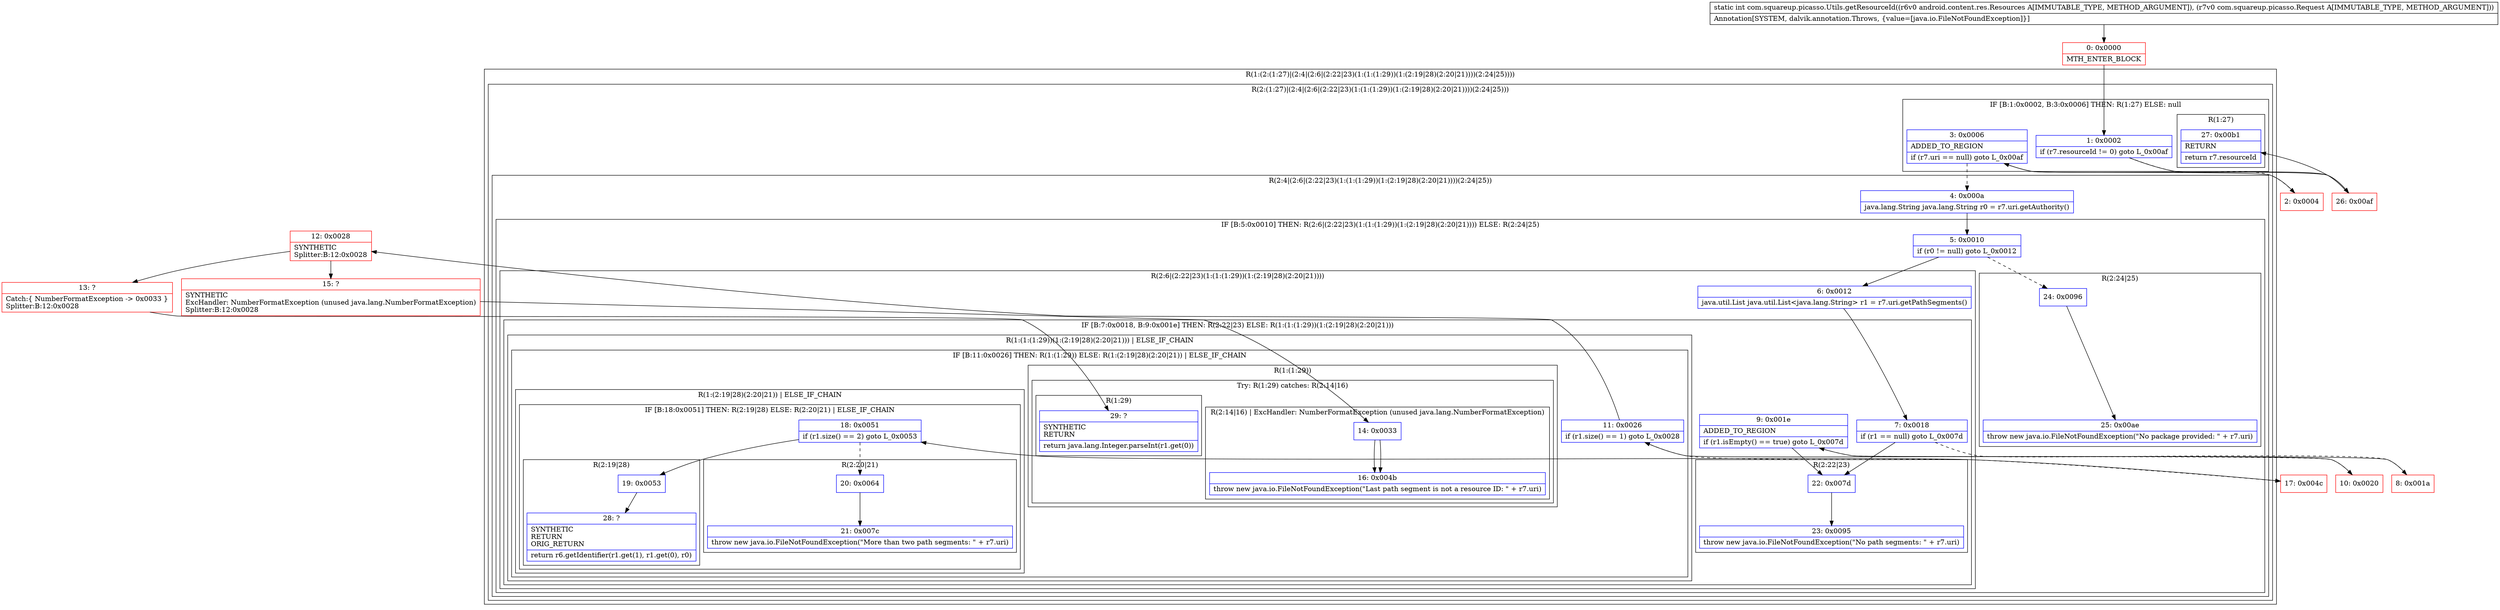digraph "CFG forcom.squareup.picasso.Utils.getResourceId(Landroid\/content\/res\/Resources;Lcom\/squareup\/picasso\/Request;)I" {
subgraph cluster_Region_131315238 {
label = "R(1:(2:(1:27)|(2:4|(2:6|(2:22|23)(1:(1:(1:29))(1:(2:19|28)(2:20|21))))(2:24|25))))";
node [shape=record,color=blue];
subgraph cluster_Region_1372463606 {
label = "R(2:(1:27)|(2:4|(2:6|(2:22|23)(1:(1:(1:29))(1:(2:19|28)(2:20|21))))(2:24|25)))";
node [shape=record,color=blue];
subgraph cluster_IfRegion_284194 {
label = "IF [B:1:0x0002, B:3:0x0006] THEN: R(1:27) ELSE: null";
node [shape=record,color=blue];
Node_1 [shape=record,label="{1\:\ 0x0002|if (r7.resourceId != 0) goto L_0x00af\l}"];
Node_3 [shape=record,label="{3\:\ 0x0006|ADDED_TO_REGION\l|if (r7.uri == null) goto L_0x00af\l}"];
subgraph cluster_Region_2038454130 {
label = "R(1:27)";
node [shape=record,color=blue];
Node_27 [shape=record,label="{27\:\ 0x00b1|RETURN\l|return r7.resourceId\l}"];
}
}
subgraph cluster_Region_1001528475 {
label = "R(2:4|(2:6|(2:22|23)(1:(1:(1:29))(1:(2:19|28)(2:20|21))))(2:24|25))";
node [shape=record,color=blue];
Node_4 [shape=record,label="{4\:\ 0x000a|java.lang.String java.lang.String r0 = r7.uri.getAuthority()\l}"];
subgraph cluster_IfRegion_528996233 {
label = "IF [B:5:0x0010] THEN: R(2:6|(2:22|23)(1:(1:(1:29))(1:(2:19|28)(2:20|21)))) ELSE: R(2:24|25)";
node [shape=record,color=blue];
Node_5 [shape=record,label="{5\:\ 0x0010|if (r0 != null) goto L_0x0012\l}"];
subgraph cluster_Region_1226487732 {
label = "R(2:6|(2:22|23)(1:(1:(1:29))(1:(2:19|28)(2:20|21))))";
node [shape=record,color=blue];
Node_6 [shape=record,label="{6\:\ 0x0012|java.util.List java.util.List\<java.lang.String\> r1 = r7.uri.getPathSegments()\l}"];
subgraph cluster_IfRegion_1659317448 {
label = "IF [B:7:0x0018, B:9:0x001e] THEN: R(2:22|23) ELSE: R(1:(1:(1:29))(1:(2:19|28)(2:20|21)))";
node [shape=record,color=blue];
Node_7 [shape=record,label="{7\:\ 0x0018|if (r1 == null) goto L_0x007d\l}"];
Node_9 [shape=record,label="{9\:\ 0x001e|ADDED_TO_REGION\l|if (r1.isEmpty() == true) goto L_0x007d\l}"];
subgraph cluster_Region_1668857058 {
label = "R(2:22|23)";
node [shape=record,color=blue];
Node_22 [shape=record,label="{22\:\ 0x007d}"];
Node_23 [shape=record,label="{23\:\ 0x0095|throw new java.io.FileNotFoundException(\"No path segments: \" + r7.uri)\l}"];
}
subgraph cluster_Region_1134162154 {
label = "R(1:(1:(1:29))(1:(2:19|28)(2:20|21))) | ELSE_IF_CHAIN\l";
node [shape=record,color=blue];
subgraph cluster_IfRegion_1140692098 {
label = "IF [B:11:0x0026] THEN: R(1:(1:29)) ELSE: R(1:(2:19|28)(2:20|21)) | ELSE_IF_CHAIN\l";
node [shape=record,color=blue];
Node_11 [shape=record,label="{11\:\ 0x0026|if (r1.size() == 1) goto L_0x0028\l}"];
subgraph cluster_Region_1628314621 {
label = "R(1:(1:29))";
node [shape=record,color=blue];
subgraph cluster_TryCatchRegion_441383785 {
label = "Try: R(1:29) catches: R(2:14|16)";
node [shape=record,color=blue];
subgraph cluster_Region_509063638 {
label = "R(1:29)";
node [shape=record,color=blue];
Node_29 [shape=record,label="{29\:\ ?|SYNTHETIC\lRETURN\l|return java.lang.Integer.parseInt(r1.get(0))\l}"];
}
subgraph cluster_Region_1022876526 {
label = "R(2:14|16) | ExcHandler: NumberFormatException (unused java.lang.NumberFormatException)\l";
node [shape=record,color=blue];
Node_14 [shape=record,label="{14\:\ 0x0033}"];
Node_16 [shape=record,label="{16\:\ 0x004b|throw new java.io.FileNotFoundException(\"Last path segment is not a resource ID: \" + r7.uri)\l}"];
}
}
}
subgraph cluster_Region_820343482 {
label = "R(1:(2:19|28)(2:20|21)) | ELSE_IF_CHAIN\l";
node [shape=record,color=blue];
subgraph cluster_IfRegion_40637119 {
label = "IF [B:18:0x0051] THEN: R(2:19|28) ELSE: R(2:20|21) | ELSE_IF_CHAIN\l";
node [shape=record,color=blue];
Node_18 [shape=record,label="{18\:\ 0x0051|if (r1.size() == 2) goto L_0x0053\l}"];
subgraph cluster_Region_1541456609 {
label = "R(2:19|28)";
node [shape=record,color=blue];
Node_19 [shape=record,label="{19\:\ 0x0053}"];
Node_28 [shape=record,label="{28\:\ ?|SYNTHETIC\lRETURN\lORIG_RETURN\l|return r6.getIdentifier(r1.get(1), r1.get(0), r0)\l}"];
}
subgraph cluster_Region_564479656 {
label = "R(2:20|21)";
node [shape=record,color=blue];
Node_20 [shape=record,label="{20\:\ 0x0064}"];
Node_21 [shape=record,label="{21\:\ 0x007c|throw new java.io.FileNotFoundException(\"More than two path segments: \" + r7.uri)\l}"];
}
}
}
}
}
}
}
subgraph cluster_Region_1289577542 {
label = "R(2:24|25)";
node [shape=record,color=blue];
Node_24 [shape=record,label="{24\:\ 0x0096}"];
Node_25 [shape=record,label="{25\:\ 0x00ae|throw new java.io.FileNotFoundException(\"No package provided: \" + r7.uri)\l}"];
}
}
}
}
}
subgraph cluster_Region_1022876526 {
label = "R(2:14|16) | ExcHandler: NumberFormatException (unused java.lang.NumberFormatException)\l";
node [shape=record,color=blue];
Node_14 [shape=record,label="{14\:\ 0x0033}"];
Node_16 [shape=record,label="{16\:\ 0x004b|throw new java.io.FileNotFoundException(\"Last path segment is not a resource ID: \" + r7.uri)\l}"];
}
Node_0 [shape=record,color=red,label="{0\:\ 0x0000|MTH_ENTER_BLOCK\l}"];
Node_2 [shape=record,color=red,label="{2\:\ 0x0004}"];
Node_8 [shape=record,color=red,label="{8\:\ 0x001a}"];
Node_10 [shape=record,color=red,label="{10\:\ 0x0020}"];
Node_12 [shape=record,color=red,label="{12\:\ 0x0028|SYNTHETIC\lSplitter:B:12:0x0028\l}"];
Node_13 [shape=record,color=red,label="{13\:\ ?|Catch:\{ NumberFormatException \-\> 0x0033 \}\lSplitter:B:12:0x0028\l}"];
Node_15 [shape=record,color=red,label="{15\:\ ?|SYNTHETIC\lExcHandler: NumberFormatException (unused java.lang.NumberFormatException)\lSplitter:B:12:0x0028\l}"];
Node_17 [shape=record,color=red,label="{17\:\ 0x004c}"];
Node_26 [shape=record,color=red,label="{26\:\ 0x00af}"];
MethodNode[shape=record,label="{static int com.squareup.picasso.Utils.getResourceId((r6v0 android.content.res.Resources A[IMMUTABLE_TYPE, METHOD_ARGUMENT]), (r7v0 com.squareup.picasso.Request A[IMMUTABLE_TYPE, METHOD_ARGUMENT]))  | Annotation[SYSTEM, dalvik.annotation.Throws, \{value=[java.io.FileNotFoundException]\}]\l}"];
MethodNode -> Node_0;
Node_1 -> Node_2[style=dashed];
Node_1 -> Node_26;
Node_3 -> Node_4[style=dashed];
Node_3 -> Node_26;
Node_4 -> Node_5;
Node_5 -> Node_6;
Node_5 -> Node_24[style=dashed];
Node_6 -> Node_7;
Node_7 -> Node_8[style=dashed];
Node_7 -> Node_22;
Node_9 -> Node_10[style=dashed];
Node_9 -> Node_22;
Node_22 -> Node_23;
Node_11 -> Node_12;
Node_11 -> Node_17[style=dashed];
Node_14 -> Node_16;
Node_18 -> Node_19;
Node_18 -> Node_20[style=dashed];
Node_19 -> Node_28;
Node_20 -> Node_21;
Node_24 -> Node_25;
Node_14 -> Node_16;
Node_0 -> Node_1;
Node_2 -> Node_3;
Node_8 -> Node_9;
Node_10 -> Node_11;
Node_12 -> Node_13;
Node_12 -> Node_15;
Node_13 -> Node_29;
Node_15 -> Node_14;
Node_17 -> Node_18;
Node_26 -> Node_27;
}


